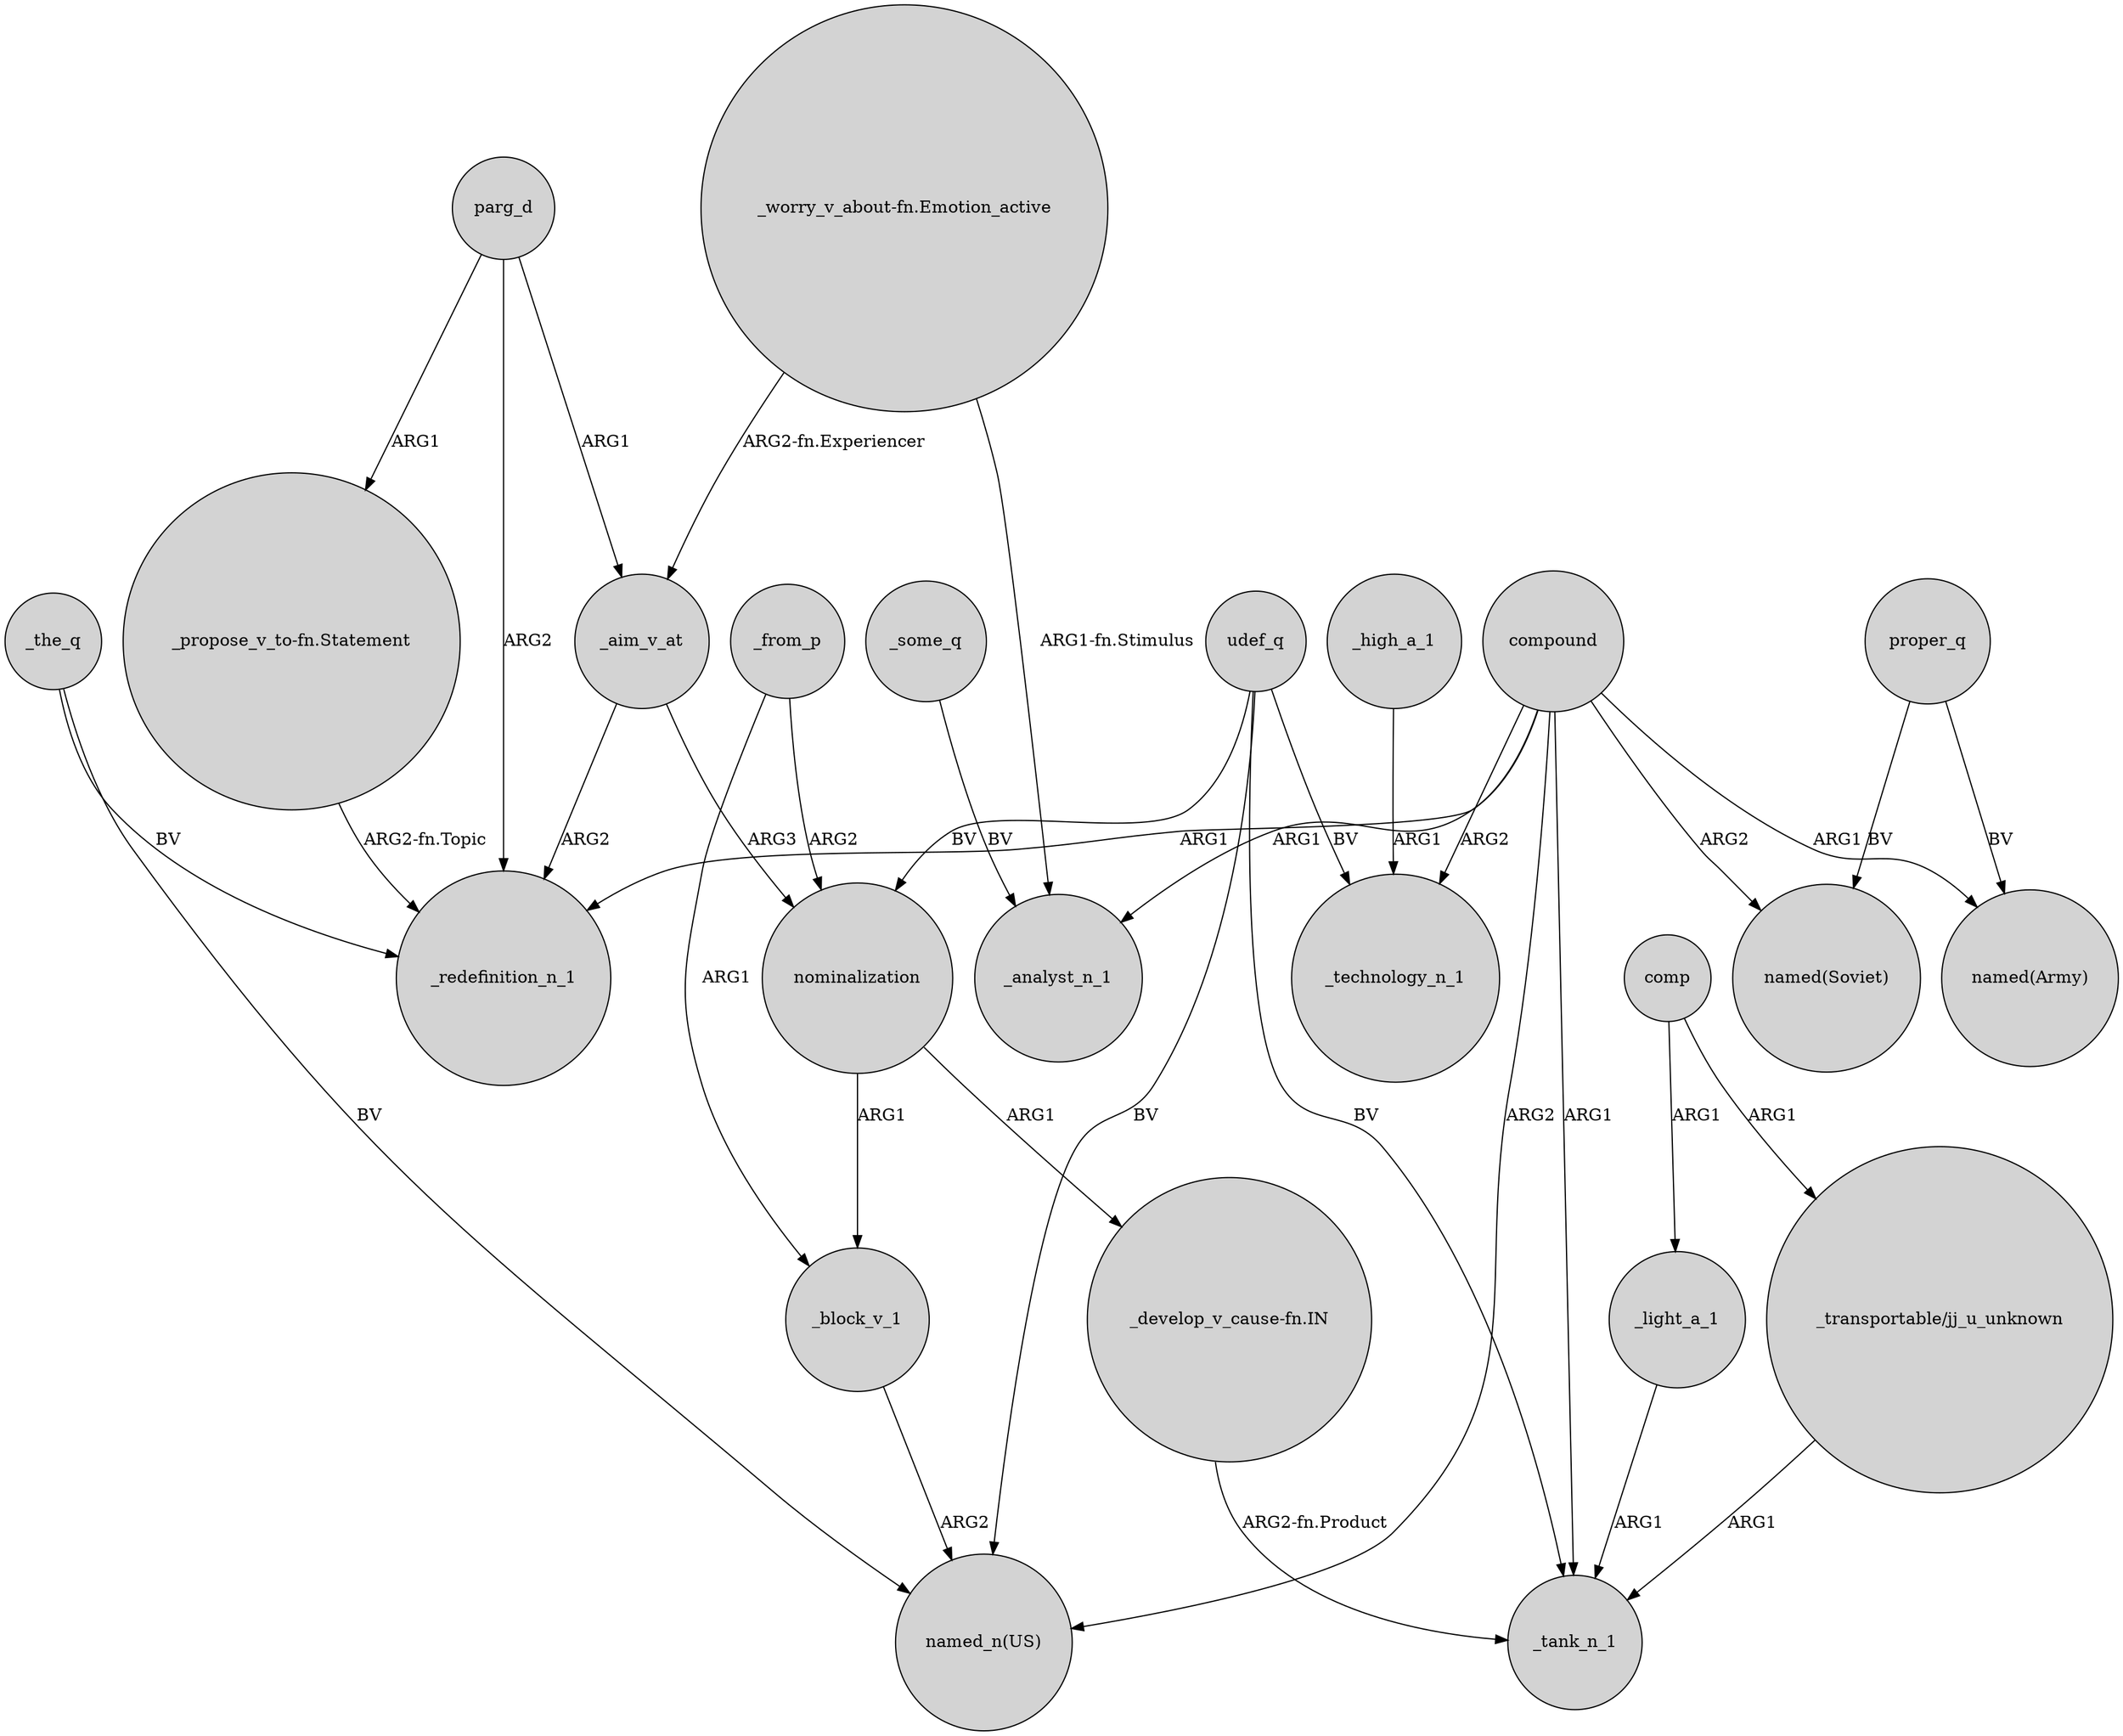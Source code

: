 digraph {
	node [shape=circle style=filled]
	_block_v_1 -> "named_n(US)" [label=ARG2]
	compound -> _tank_n_1 [label=ARG1]
	udef_q -> "named_n(US)" [label=BV]
	comp -> _light_a_1 [label=ARG1]
	parg_d -> _aim_v_at [label=ARG1]
	"_propose_v_to-fn.Statement" -> _redefinition_n_1 [label="ARG2-fn.Topic"]
	udef_q -> _tank_n_1 [label=BV]
	_aim_v_at -> nominalization [label=ARG3]
	_aim_v_at -> _redefinition_n_1 [label=ARG2]
	nominalization -> "_develop_v_cause-fn.IN" [label=ARG1]
	parg_d -> "_propose_v_to-fn.Statement" [label=ARG1]
	compound -> "named(Army)" [label=ARG1]
	"_worry_v_about-fn.Emotion_active" -> _aim_v_at [label="ARG2-fn.Experiencer"]
	proper_q -> "named(Soviet)" [label=BV]
	compound -> "named_n(US)" [label=ARG2]
	proper_q -> "named(Army)" [label=BV]
	"_transportable/jj_u_unknown" -> _tank_n_1 [label=ARG1]
	_the_q -> "named_n(US)" [label=BV]
	"_worry_v_about-fn.Emotion_active" -> _analyst_n_1 [label="ARG1-fn.Stimulus"]
	_high_a_1 -> _technology_n_1 [label=ARG1]
	"_develop_v_cause-fn.IN" -> _tank_n_1 [label="ARG2-fn.Product"]
	parg_d -> _redefinition_n_1 [label=ARG2]
	_some_q -> _analyst_n_1 [label=BV]
	compound -> _technology_n_1 [label=ARG2]
	compound -> "named(Soviet)" [label=ARG2]
	udef_q -> nominalization [label=BV]
	compound -> _redefinition_n_1 [label=ARG1]
	nominalization -> _block_v_1 [label=ARG1]
	udef_q -> _technology_n_1 [label=BV]
	_from_p -> nominalization [label=ARG2]
	_the_q -> _redefinition_n_1 [label=BV]
	_light_a_1 -> _tank_n_1 [label=ARG1]
	comp -> "_transportable/jj_u_unknown" [label=ARG1]
	_from_p -> _block_v_1 [label=ARG1]
	compound -> _analyst_n_1 [label=ARG1]
}
